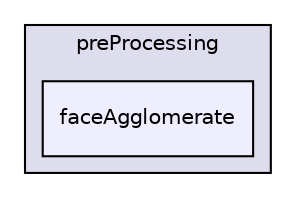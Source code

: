 digraph "applications/utilities/preProcessing/faceAgglomerate" {
  bgcolor=transparent;
  compound=true
  node [ fontsize="10", fontname="Helvetica"];
  edge [ labelfontsize="10", labelfontname="Helvetica"];
  subgraph clusterdir_2cb9088fcfa5d85f3ea0b5a37d6be287 {
    graph [ bgcolor="#ddddee", pencolor="black", label="preProcessing" fontname="Helvetica", fontsize="10", URL="dir_2cb9088fcfa5d85f3ea0b5a37d6be287.html"]
  dir_612ab37c2e0d8163bc69721ec021af34 [shape=box, label="faceAgglomerate", style="filled", fillcolor="#eeeeff", pencolor="black", URL="dir_612ab37c2e0d8163bc69721ec021af34.html"];
  }
}
